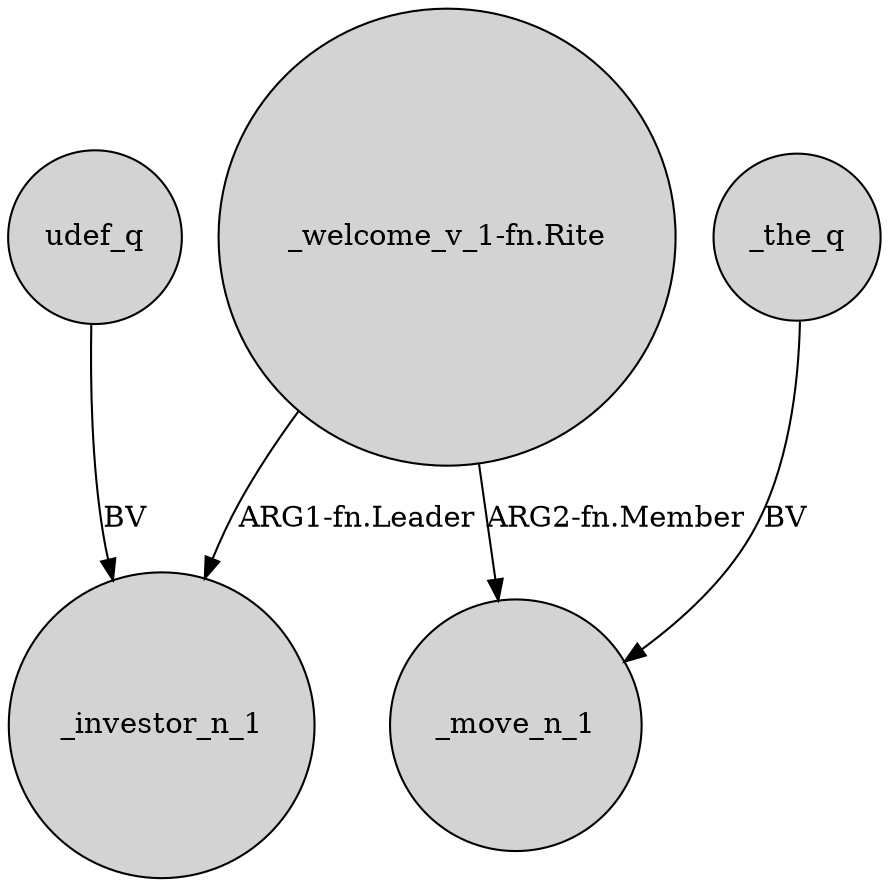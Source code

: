 digraph {
	node [shape=circle style=filled]
	udef_q -> _investor_n_1 [label=BV]
	_the_q -> _move_n_1 [label=BV]
	"_welcome_v_1-fn.Rite" -> _move_n_1 [label="ARG2-fn.Member"]
	"_welcome_v_1-fn.Rite" -> _investor_n_1 [label="ARG1-fn.Leader"]
}
